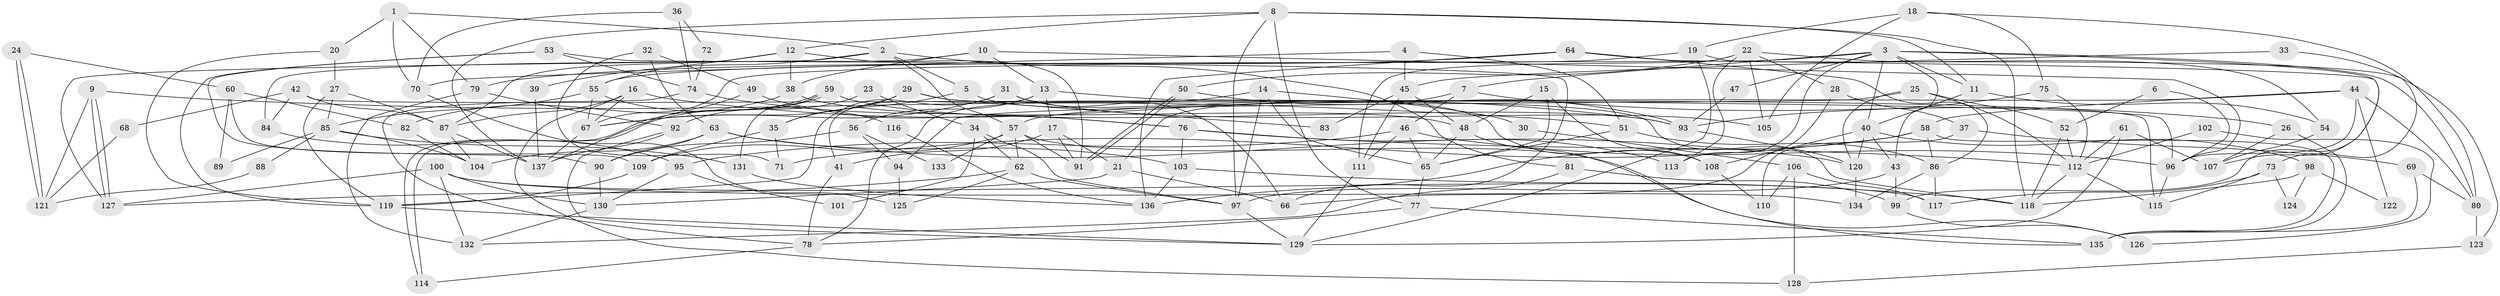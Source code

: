 // Generated by graph-tools (version 1.1) at 2025/36/03/09/25 02:36:00]
// undirected, 137 vertices, 274 edges
graph export_dot {
graph [start="1"]
  node [color=gray90,style=filled];
  1;
  2;
  3;
  4;
  5;
  6;
  7;
  8;
  9;
  10;
  11;
  12;
  13;
  14;
  15;
  16;
  17;
  18;
  19;
  20;
  21;
  22;
  23;
  24;
  25;
  26;
  27;
  28;
  29;
  30;
  31;
  32;
  33;
  34;
  35;
  36;
  37;
  38;
  39;
  40;
  41;
  42;
  43;
  44;
  45;
  46;
  47;
  48;
  49;
  50;
  51;
  52;
  53;
  54;
  55;
  56;
  57;
  58;
  59;
  60;
  61;
  62;
  63;
  64;
  65;
  66;
  67;
  68;
  69;
  70;
  71;
  72;
  73;
  74;
  75;
  76;
  77;
  78;
  79;
  80;
  81;
  82;
  83;
  84;
  85;
  86;
  87;
  88;
  89;
  90;
  91;
  92;
  93;
  94;
  95;
  96;
  97;
  98;
  99;
  100;
  101;
  102;
  103;
  104;
  105;
  106;
  107;
  108;
  109;
  110;
  111;
  112;
  113;
  114;
  115;
  116;
  117;
  118;
  119;
  120;
  121;
  122;
  123;
  124;
  125;
  126;
  127;
  128;
  129;
  130;
  131;
  132;
  133;
  134;
  135;
  136;
  137;
  1 -- 2;
  1 -- 79;
  1 -- 20;
  1 -- 70;
  2 -- 127;
  2 -- 55;
  2 -- 5;
  2 -- 57;
  2 -- 81;
  3 -- 67;
  3 -- 40;
  3 -- 7;
  3 -- 11;
  3 -- 43;
  3 -- 47;
  3 -- 80;
  3 -- 107;
  3 -- 113;
  4 -- 70;
  4 -- 51;
  4 -- 45;
  5 -- 108;
  5 -- 35;
  6 -- 96;
  6 -- 52;
  7 -- 46;
  7 -- 21;
  7 -- 26;
  8 -- 97;
  8 -- 11;
  8 -- 12;
  8 -- 77;
  8 -- 118;
  8 -- 137;
  9 -- 127;
  9 -- 127;
  9 -- 51;
  9 -- 121;
  10 -- 84;
  10 -- 13;
  10 -- 38;
  10 -- 96;
  11 -- 40;
  11 -- 54;
  12 -- 91;
  12 -- 38;
  12 -- 39;
  12 -- 87;
  13 -- 96;
  13 -- 17;
  13 -- 41;
  13 -- 56;
  14 -- 97;
  14 -- 78;
  14 -- 30;
  14 -- 65;
  15 -- 65;
  15 -- 48;
  15 -- 108;
  16 -- 87;
  16 -- 93;
  16 -- 67;
  16 -- 128;
  17 -- 41;
  17 -- 91;
  17 -- 21;
  18 -- 19;
  18 -- 105;
  18 -- 75;
  18 -- 80;
  19 -- 129;
  19 -- 73;
  19 -- 55;
  20 -- 27;
  20 -- 119;
  21 -- 66;
  21 -- 130;
  22 -- 54;
  22 -- 111;
  22 -- 28;
  22 -- 50;
  22 -- 105;
  22 -- 113;
  23 -- 34;
  23 -- 92;
  24 -- 121;
  24 -- 121;
  24 -- 60;
  25 -- 52;
  25 -- 112;
  25 -- 94;
  25 -- 120;
  26 -- 135;
  26 -- 107;
  27 -- 85;
  27 -- 87;
  27 -- 119;
  28 -- 66;
  28 -- 37;
  29 -- 35;
  29 -- 67;
  29 -- 83;
  29 -- 118;
  30 -- 106;
  31 -- 119;
  31 -- 66;
  31 -- 67;
  31 -- 105;
  32 -- 63;
  32 -- 71;
  32 -- 49;
  33 -- 45;
  33 -- 123;
  34 -- 62;
  34 -- 97;
  34 -- 101;
  35 -- 109;
  35 -- 71;
  36 -- 74;
  36 -- 70;
  36 -- 72;
  37 -- 69;
  37 -- 110;
  38 -- 48;
  38 -- 82;
  39 -- 137;
  40 -- 120;
  40 -- 43;
  40 -- 98;
  40 -- 108;
  41 -- 78;
  42 -- 115;
  42 -- 87;
  42 -- 68;
  42 -- 84;
  43 -- 97;
  43 -- 99;
  44 -- 80;
  44 -- 58;
  44 -- 57;
  44 -- 96;
  44 -- 122;
  45 -- 111;
  45 -- 48;
  45 -- 83;
  46 -- 65;
  46 -- 96;
  46 -- 95;
  46 -- 111;
  47 -- 93;
  48 -- 65;
  48 -- 135;
  49 -- 137;
  49 -- 76;
  50 -- 91;
  50 -- 91;
  50 -- 93;
  51 -- 65;
  51 -- 86;
  52 -- 118;
  52 -- 112;
  53 -- 119;
  53 -- 90;
  53 -- 66;
  53 -- 74;
  54 -- 107;
  55 -- 67;
  55 -- 85;
  55 -- 116;
  56 -- 90;
  56 -- 94;
  56 -- 133;
  57 -- 62;
  57 -- 91;
  57 -- 109;
  57 -- 126;
  57 -- 133;
  58 -- 135;
  58 -- 136;
  58 -- 71;
  58 -- 86;
  59 -- 93;
  59 -- 114;
  59 -- 114;
  59 -- 131;
  60 -- 109;
  60 -- 82;
  60 -- 89;
  61 -- 112;
  61 -- 107;
  61 -- 129;
  62 -- 127;
  62 -- 97;
  62 -- 125;
  63 -- 120;
  63 -- 103;
  63 -- 90;
  63 -- 104;
  64 -- 136;
  64 -- 86;
  64 -- 79;
  64 -- 99;
  65 -- 77;
  67 -- 137;
  68 -- 121;
  69 -- 80;
  69 -- 135;
  70 -- 125;
  72 -- 74;
  73 -- 117;
  73 -- 115;
  73 -- 124;
  74 -- 76;
  74 -- 78;
  75 -- 112;
  75 -- 93;
  76 -- 113;
  76 -- 103;
  76 -- 112;
  77 -- 78;
  77 -- 135;
  78 -- 114;
  79 -- 92;
  79 -- 132;
  80 -- 123;
  81 -- 99;
  81 -- 132;
  82 -- 104;
  84 -- 95;
  85 -- 104;
  85 -- 88;
  85 -- 89;
  85 -- 131;
  86 -- 134;
  86 -- 117;
  87 -- 137;
  87 -- 104;
  88 -- 121;
  90 -- 130;
  92 -- 137;
  92 -- 129;
  93 -- 120;
  94 -- 125;
  95 -- 130;
  95 -- 101;
  96 -- 115;
  97 -- 129;
  98 -- 118;
  98 -- 122;
  98 -- 124;
  99 -- 126;
  100 -- 132;
  100 -- 130;
  100 -- 117;
  100 -- 127;
  100 -- 134;
  102 -- 112;
  102 -- 126;
  103 -- 118;
  103 -- 136;
  106 -- 117;
  106 -- 110;
  106 -- 128;
  108 -- 110;
  109 -- 119;
  111 -- 129;
  112 -- 118;
  112 -- 115;
  116 -- 136;
  119 -- 129;
  120 -- 134;
  123 -- 128;
  130 -- 132;
  131 -- 136;
}
